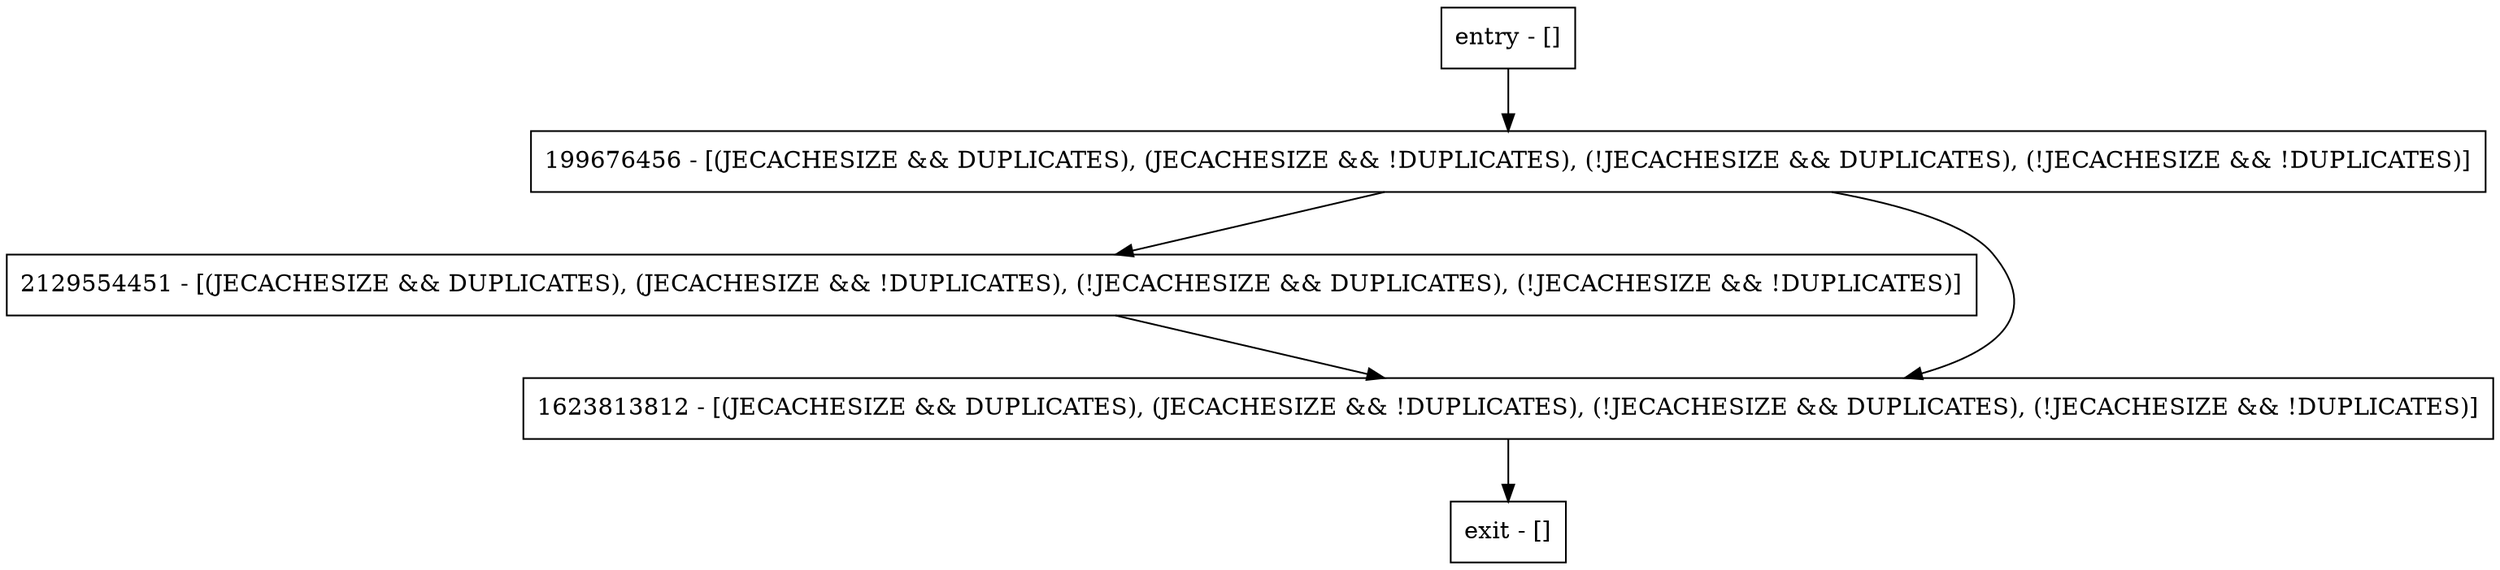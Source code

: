 digraph setSortedDuplicatesVoid {
node [shape=record];
entry [label="entry - []"];
exit [label="exit - []"];
2129554451 [label="2129554451 - [(JECACHESIZE && DUPLICATES), (JECACHESIZE && !DUPLICATES), (!JECACHESIZE && DUPLICATES), (!JECACHESIZE && !DUPLICATES)]"];
199676456 [label="199676456 - [(JECACHESIZE && DUPLICATES), (JECACHESIZE && !DUPLICATES), (!JECACHESIZE && DUPLICATES), (!JECACHESIZE && !DUPLICATES)]"];
1623813812 [label="1623813812 - [(JECACHESIZE && DUPLICATES), (JECACHESIZE && !DUPLICATES), (!JECACHESIZE && DUPLICATES), (!JECACHESIZE && !DUPLICATES)]"];
entry;
exit;
entry -> 199676456;
2129554451 -> 1623813812;
199676456 -> 2129554451;
199676456 -> 1623813812;
1623813812 -> exit;
}
